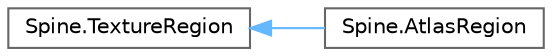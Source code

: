 digraph "类继承关系图"
{
 // LATEX_PDF_SIZE
  bgcolor="transparent";
  edge [fontname=Helvetica,fontsize=10,labelfontname=Helvetica,labelfontsize=10];
  node [fontname=Helvetica,fontsize=10,shape=box,height=0.2,width=0.4];
  rankdir="LR";
  Node0 [id="Node000000",label="Spine.TextureRegion",height=0.2,width=0.4,color="grey40", fillcolor="white", style="filled",URL="$class_spine_1_1_texture_region.html",tooltip=" "];
  Node0 -> Node1 [id="edge6180_Node000000_Node000001",dir="back",color="steelblue1",style="solid",tooltip=" "];
  Node1 [id="Node000001",label="Spine.AtlasRegion",height=0.2,width=0.4,color="grey40", fillcolor="white", style="filled",URL="$class_spine_1_1_atlas_region.html",tooltip=" "];
}
